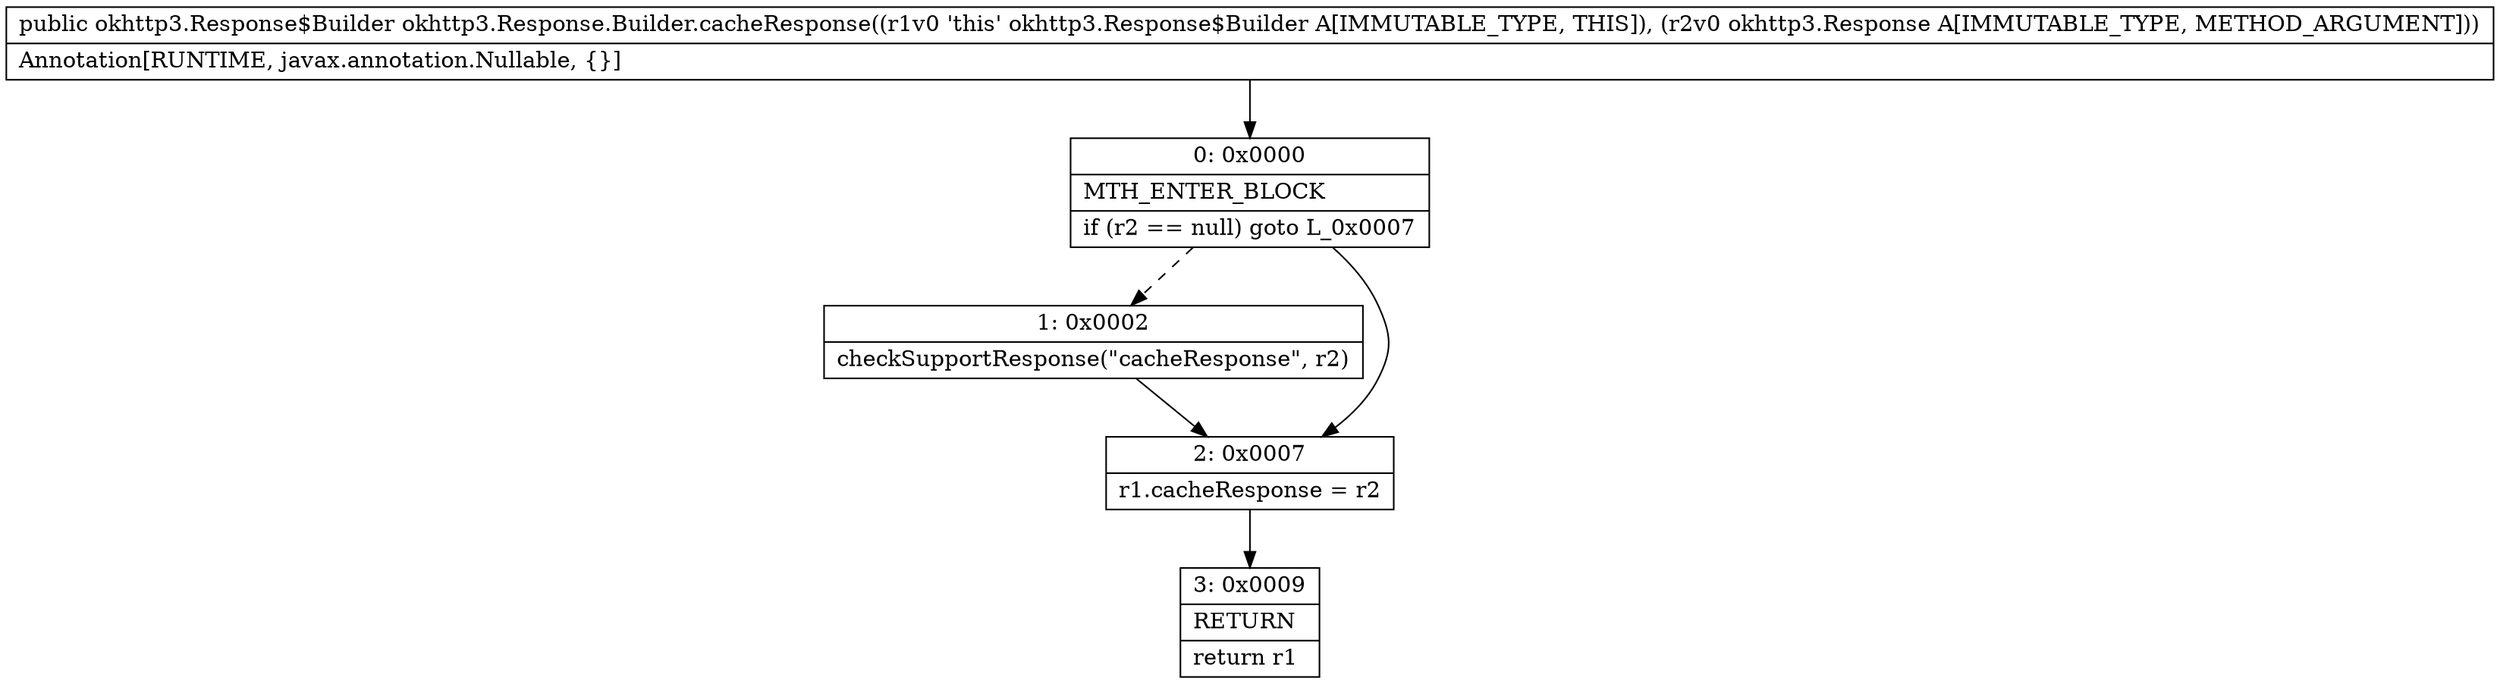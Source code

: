 digraph "CFG forokhttp3.Response.Builder.cacheResponse(Lokhttp3\/Response;)Lokhttp3\/Response$Builder;" {
Node_0 [shape=record,label="{0\:\ 0x0000|MTH_ENTER_BLOCK\l|if (r2 == null) goto L_0x0007\l}"];
Node_1 [shape=record,label="{1\:\ 0x0002|checkSupportResponse(\"cacheResponse\", r2)\l}"];
Node_2 [shape=record,label="{2\:\ 0x0007|r1.cacheResponse = r2\l}"];
Node_3 [shape=record,label="{3\:\ 0x0009|RETURN\l|return r1\l}"];
MethodNode[shape=record,label="{public okhttp3.Response$Builder okhttp3.Response.Builder.cacheResponse((r1v0 'this' okhttp3.Response$Builder A[IMMUTABLE_TYPE, THIS]), (r2v0 okhttp3.Response A[IMMUTABLE_TYPE, METHOD_ARGUMENT]))  | Annotation[RUNTIME, javax.annotation.Nullable, \{\}]\l}"];
MethodNode -> Node_0;
Node_0 -> Node_1[style=dashed];
Node_0 -> Node_2;
Node_1 -> Node_2;
Node_2 -> Node_3;
}

